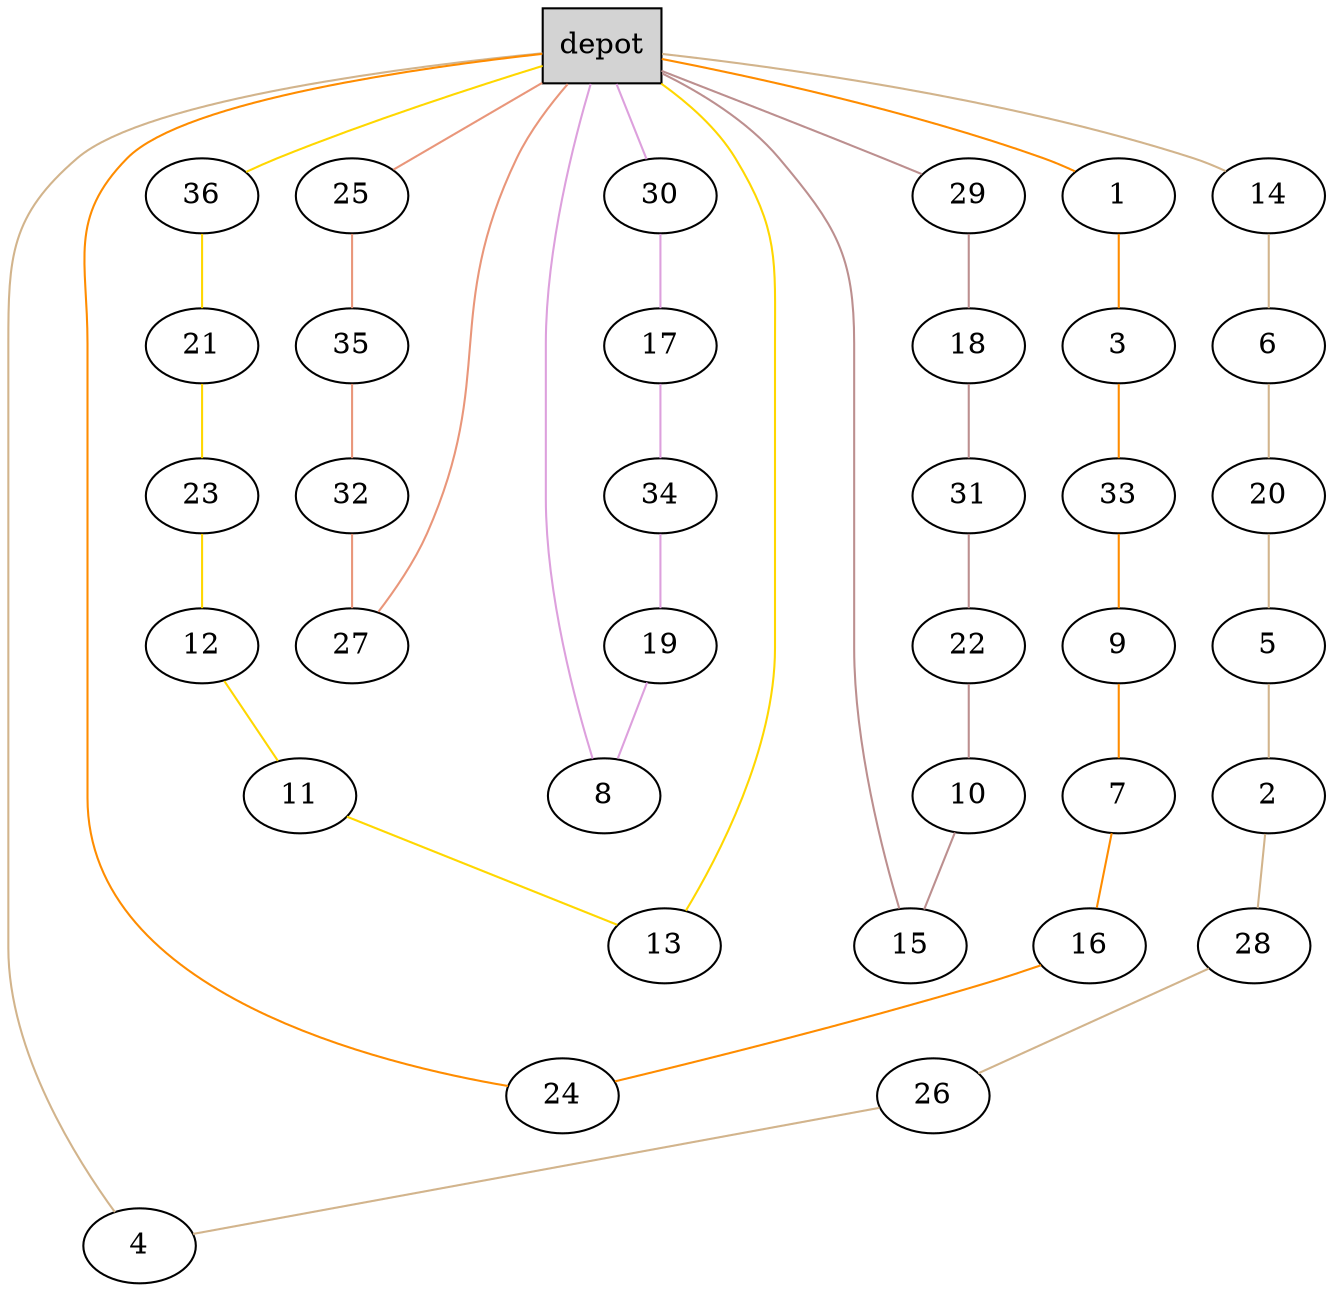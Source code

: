 graph G {
  0[shape = box, label = "depot", style = filled ];
  25[shape = ellipse];
  "0"--"25"[color = darksalmon];
  35[shape = ellipse];
  "25"--"35"[color = darksalmon];
  32[shape = ellipse];
  "35"--"32"[color = darksalmon];
  27[shape = ellipse];
  "32"--"27"[color = darksalmon];
  "27"--"0"[color = darksalmon];
  36[shape = ellipse];
  "0"--"36"[color = gold];
  21[shape = ellipse];
  "36"--"21"[color = gold];
  23[shape = ellipse];
  "21"--"23"[color = gold];
  12[shape = ellipse];
  "23"--"12"[color = gold];
  11[shape = ellipse];
  "12"--"11"[color = gold];
  13[shape = ellipse];
  "11"--"13"[color = gold];
  "13"--"0"[color = gold];
  30[shape = ellipse];
  "0"--"30"[color = plum];
  17[shape = ellipse];
  "30"--"17"[color = plum];
  34[shape = ellipse];
  "17"--"34"[color = plum];
  19[shape = ellipse];
  "34"--"19"[color = plum];
  8[shape = ellipse];
  "19"--"8"[color = plum];
  "8"--"0"[color = plum];
  14[shape = ellipse];
  "0"--"14"[color = tan];
  6[shape = ellipse];
  "14"--"6"[color = tan];
  20[shape = ellipse];
  "6"--"20"[color = tan];
  5[shape = ellipse];
  "20"--"5"[color = tan];
  2[shape = ellipse];
  "5"--"2"[color = tan];
  28[shape = ellipse];
  "2"--"28"[color = tan];
  26[shape = ellipse];
  "28"--"26"[color = tan];
  4[shape = ellipse];
  "26"--"4"[color = tan];
  "4"--"0"[color = tan];
  1[shape = ellipse];
  "0"--"1"[color = darkorange];
  3[shape = ellipse];
  "1"--"3"[color = darkorange];
  33[shape = ellipse];
  "3"--"33"[color = darkorange];
  9[shape = ellipse];
  "33"--"9"[color = darkorange];
  7[shape = ellipse];
  "9"--"7"[color = darkorange];
  16[shape = ellipse];
  "7"--"16"[color = darkorange];
  24[shape = ellipse];
  "16"--"24"[color = darkorange];
  "24"--"0"[color = darkorange];
  29[shape = ellipse];
  "0"--"29"[color = rosybrown];
  18[shape = ellipse];
  "29"--"18"[color = rosybrown];
  31[shape = ellipse];
  "18"--"31"[color = rosybrown];
  22[shape = ellipse];
  "31"--"22"[color = rosybrown];
  10[shape = ellipse];
  "22"--"10"[color = rosybrown];
  15[shape = ellipse];
  "10"--"15"[color = rosybrown];
  "15"--"0"[color = rosybrown];
}
